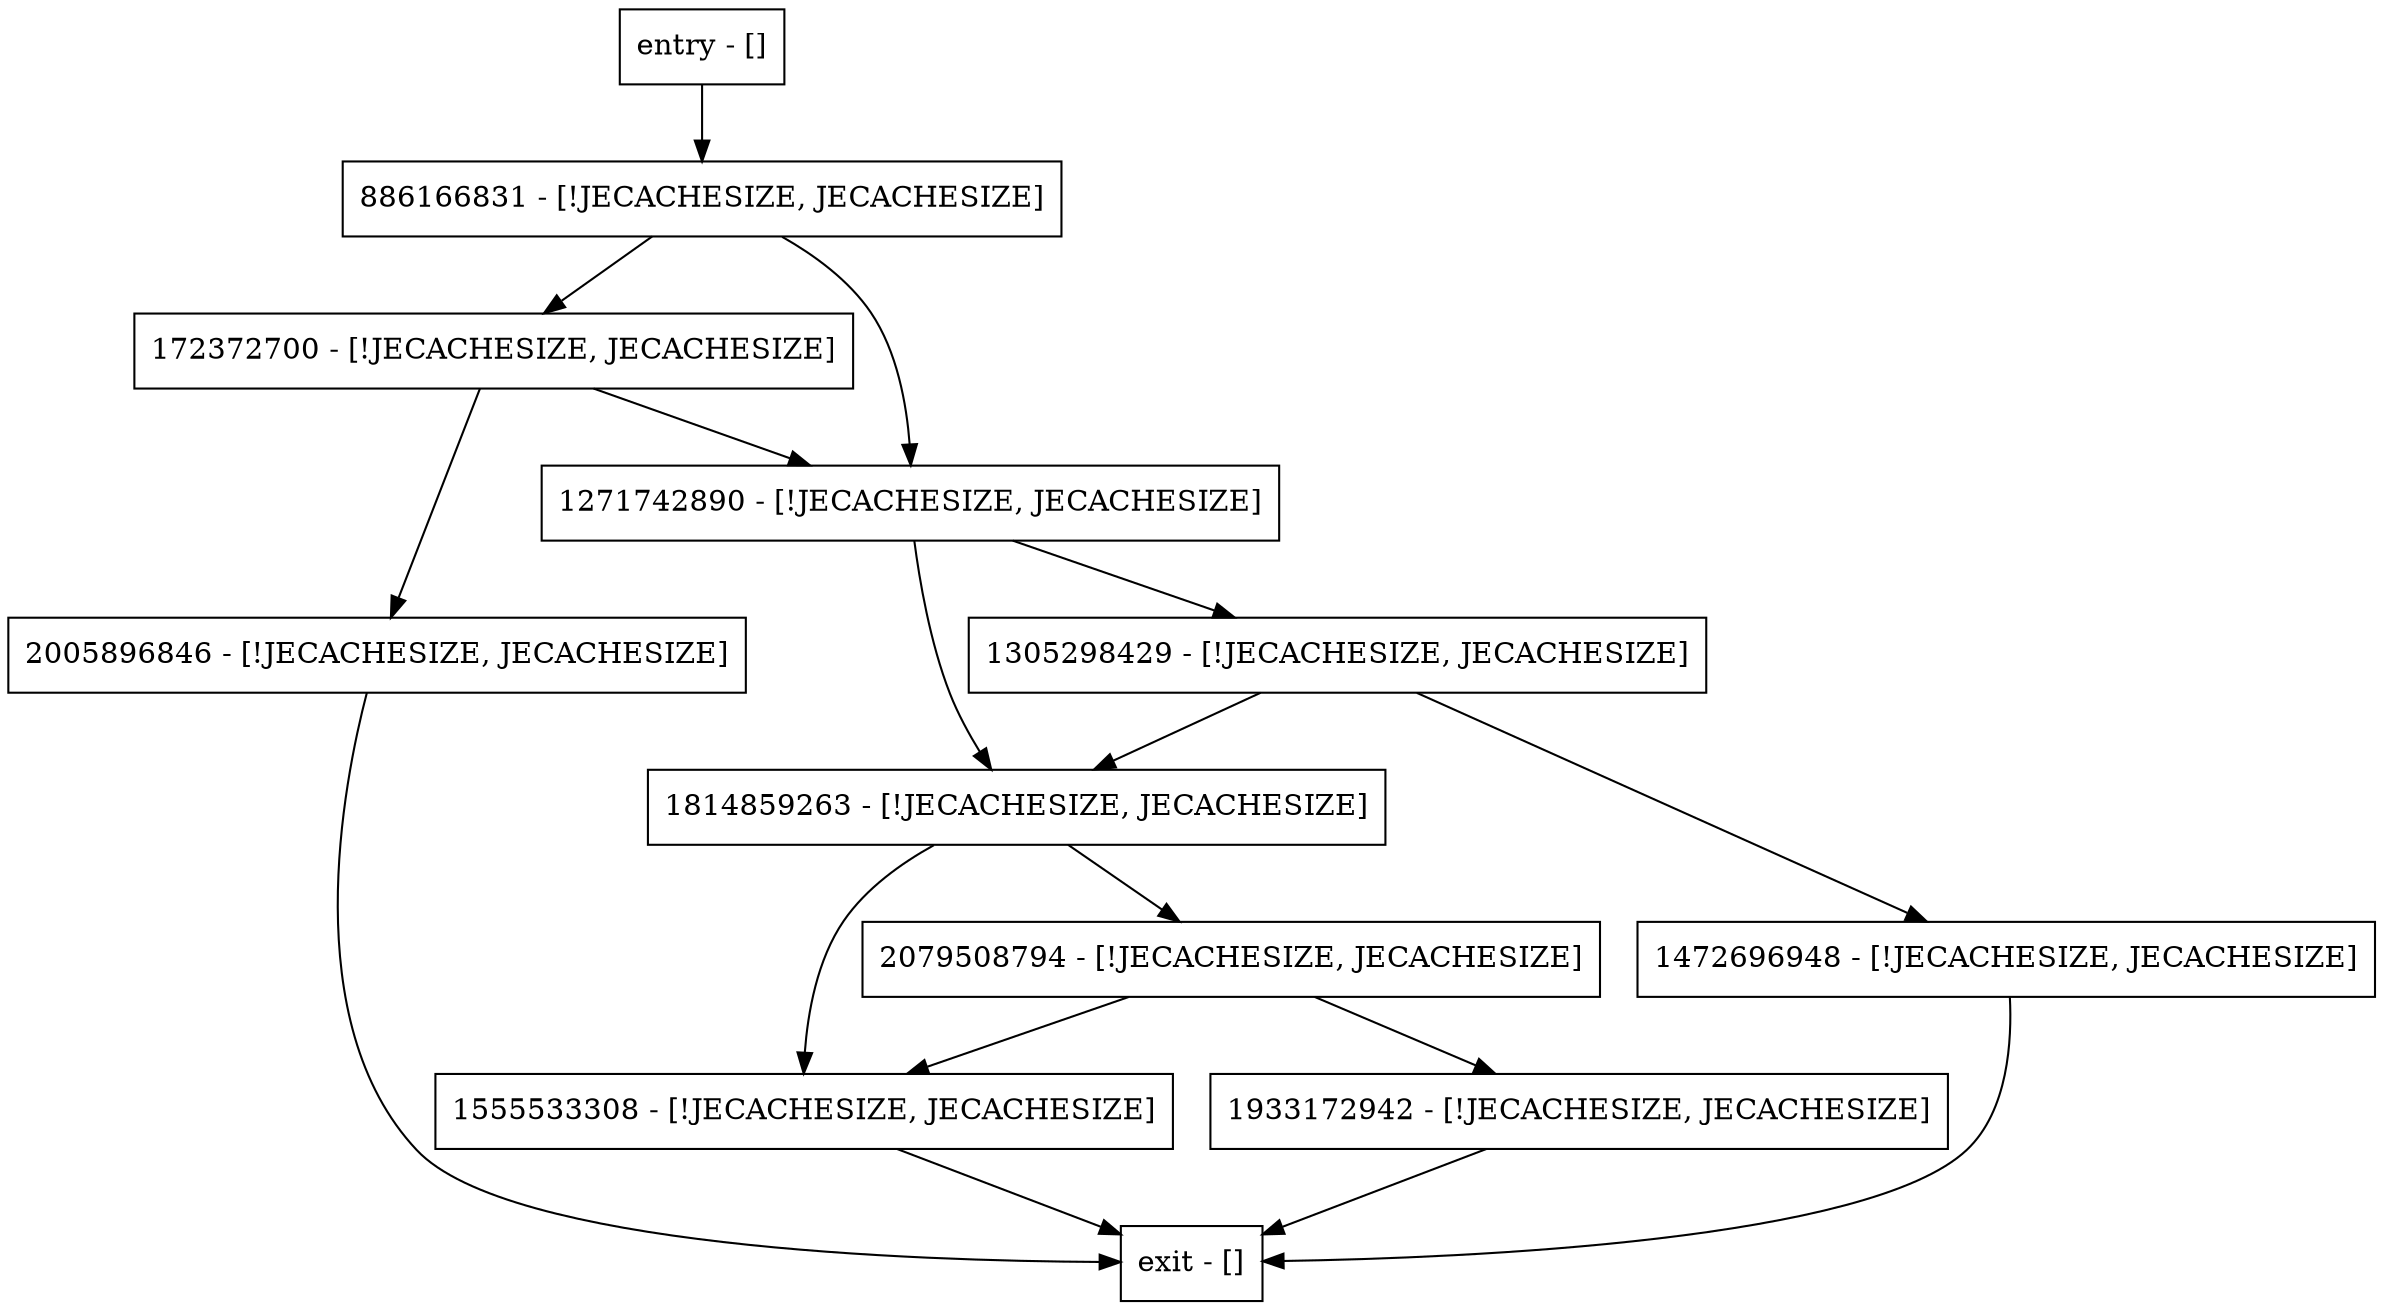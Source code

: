digraph setOwnerAndMemId {
node [shape=record];
886166831 [label="886166831 - [!JECACHESIZE, JECACHESIZE]"];
172372700 [label="172372700 - [!JECACHESIZE, JECACHESIZE]"];
1814859263 [label="1814859263 - [!JECACHESIZE, JECACHESIZE]"];
1472696948 [label="1472696948 - [!JECACHESIZE, JECACHESIZE]"];
entry [label="entry - []"];
exit [label="exit - []"];
1305298429 [label="1305298429 - [!JECACHESIZE, JECACHESIZE]"];
1933172942 [label="1933172942 - [!JECACHESIZE, JECACHESIZE]"];
2005896846 [label="2005896846 - [!JECACHESIZE, JECACHESIZE]"];
1555533308 [label="1555533308 - [!JECACHESIZE, JECACHESIZE]"];
2079508794 [label="2079508794 - [!JECACHESIZE, JECACHESIZE]"];
1271742890 [label="1271742890 - [!JECACHESIZE, JECACHESIZE]"];
entry;
exit;
886166831 -> 172372700;
886166831 -> 1271742890;
172372700 -> 2005896846;
172372700 -> 1271742890;
1814859263 -> 1555533308;
1814859263 -> 2079508794;
1472696948 -> exit;
entry -> 886166831;
1305298429 -> 1814859263;
1305298429 -> 1472696948;
1933172942 -> exit;
2005896846 -> exit;
1555533308 -> exit;
2079508794 -> 1933172942;
2079508794 -> 1555533308;
1271742890 -> 1305298429;
1271742890 -> 1814859263;
}
